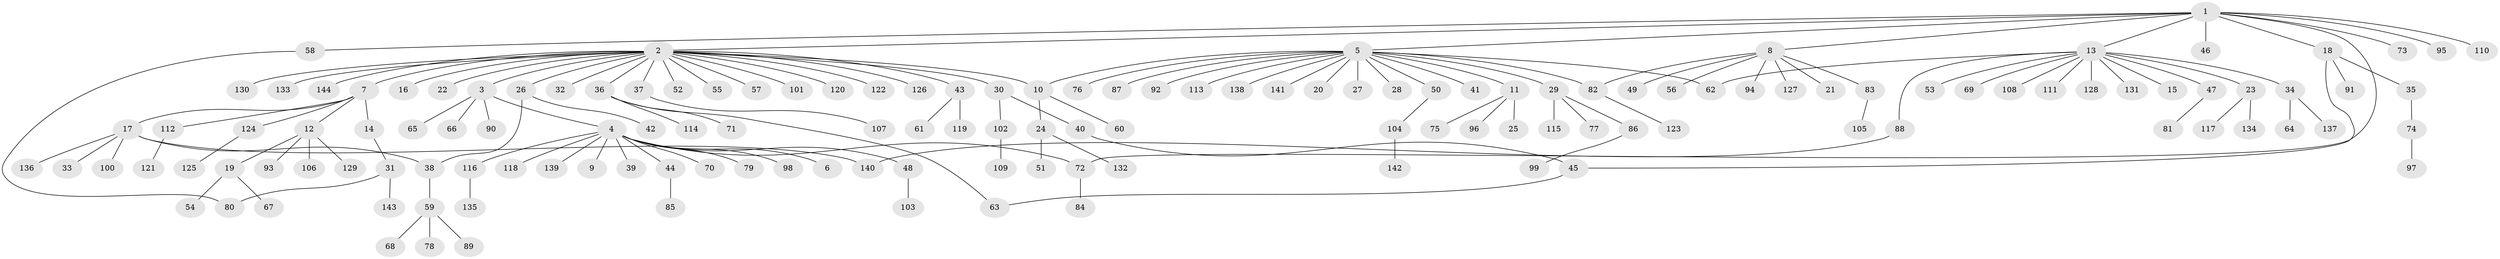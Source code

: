 // Generated by graph-tools (version 1.1) at 2025/01/03/09/25 03:01:48]
// undirected, 144 vertices, 152 edges
graph export_dot {
graph [start="1"]
  node [color=gray90,style=filled];
  1;
  2;
  3;
  4;
  5;
  6;
  7;
  8;
  9;
  10;
  11;
  12;
  13;
  14;
  15;
  16;
  17;
  18;
  19;
  20;
  21;
  22;
  23;
  24;
  25;
  26;
  27;
  28;
  29;
  30;
  31;
  32;
  33;
  34;
  35;
  36;
  37;
  38;
  39;
  40;
  41;
  42;
  43;
  44;
  45;
  46;
  47;
  48;
  49;
  50;
  51;
  52;
  53;
  54;
  55;
  56;
  57;
  58;
  59;
  60;
  61;
  62;
  63;
  64;
  65;
  66;
  67;
  68;
  69;
  70;
  71;
  72;
  73;
  74;
  75;
  76;
  77;
  78;
  79;
  80;
  81;
  82;
  83;
  84;
  85;
  86;
  87;
  88;
  89;
  90;
  91;
  92;
  93;
  94;
  95;
  96;
  97;
  98;
  99;
  100;
  101;
  102;
  103;
  104;
  105;
  106;
  107;
  108;
  109;
  110;
  111;
  112;
  113;
  114;
  115;
  116;
  117;
  118;
  119;
  120;
  121;
  122;
  123;
  124;
  125;
  126;
  127;
  128;
  129;
  130;
  131;
  132;
  133;
  134;
  135;
  136;
  137;
  138;
  139;
  140;
  141;
  142;
  143;
  144;
  1 -- 2;
  1 -- 5;
  1 -- 8;
  1 -- 13;
  1 -- 18;
  1 -- 46;
  1 -- 58;
  1 -- 72;
  1 -- 73;
  1 -- 95;
  1 -- 110;
  2 -- 3;
  2 -- 7;
  2 -- 10;
  2 -- 16;
  2 -- 22;
  2 -- 26;
  2 -- 30;
  2 -- 32;
  2 -- 36;
  2 -- 37;
  2 -- 43;
  2 -- 52;
  2 -- 55;
  2 -- 57;
  2 -- 101;
  2 -- 120;
  2 -- 122;
  2 -- 126;
  2 -- 130;
  2 -- 133;
  2 -- 144;
  3 -- 4;
  3 -- 65;
  3 -- 66;
  3 -- 90;
  4 -- 6;
  4 -- 9;
  4 -- 39;
  4 -- 44;
  4 -- 48;
  4 -- 70;
  4 -- 72;
  4 -- 79;
  4 -- 98;
  4 -- 116;
  4 -- 118;
  4 -- 139;
  5 -- 10;
  5 -- 11;
  5 -- 20;
  5 -- 27;
  5 -- 28;
  5 -- 29;
  5 -- 41;
  5 -- 50;
  5 -- 62;
  5 -- 76;
  5 -- 82;
  5 -- 87;
  5 -- 92;
  5 -- 113;
  5 -- 138;
  5 -- 141;
  7 -- 12;
  7 -- 14;
  7 -- 17;
  7 -- 112;
  7 -- 124;
  8 -- 21;
  8 -- 49;
  8 -- 56;
  8 -- 82;
  8 -- 83;
  8 -- 94;
  8 -- 127;
  10 -- 24;
  10 -- 60;
  11 -- 25;
  11 -- 75;
  11 -- 96;
  12 -- 19;
  12 -- 93;
  12 -- 106;
  12 -- 129;
  13 -- 15;
  13 -- 23;
  13 -- 34;
  13 -- 47;
  13 -- 53;
  13 -- 62;
  13 -- 69;
  13 -- 88;
  13 -- 108;
  13 -- 111;
  13 -- 128;
  13 -- 131;
  14 -- 31;
  17 -- 33;
  17 -- 38;
  17 -- 100;
  17 -- 136;
  17 -- 140;
  18 -- 35;
  18 -- 45;
  18 -- 91;
  19 -- 54;
  19 -- 67;
  23 -- 117;
  23 -- 134;
  24 -- 51;
  24 -- 132;
  26 -- 38;
  26 -- 42;
  29 -- 77;
  29 -- 86;
  29 -- 115;
  30 -- 40;
  30 -- 102;
  31 -- 80;
  31 -- 143;
  34 -- 64;
  34 -- 137;
  35 -- 74;
  36 -- 63;
  36 -- 71;
  36 -- 114;
  37 -- 107;
  38 -- 59;
  40 -- 45;
  43 -- 61;
  43 -- 119;
  44 -- 85;
  45 -- 63;
  47 -- 81;
  48 -- 103;
  50 -- 104;
  58 -- 80;
  59 -- 68;
  59 -- 78;
  59 -- 89;
  72 -- 84;
  74 -- 97;
  82 -- 123;
  83 -- 105;
  86 -- 99;
  88 -- 140;
  102 -- 109;
  104 -- 142;
  112 -- 121;
  116 -- 135;
  124 -- 125;
}

